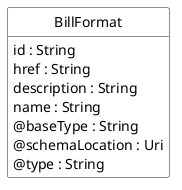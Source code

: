 @startuml
hide circle
hide methods
hide stereotype
show <<Enumeration>> stereotype
skinparam class {
   BackgroundColor<<Enumeration>> #E6F5F7
   BackgroundColor<<Ref>> #FFFFE0
   BackgroundColor<<Pivot>> #FFFFFFF
   BackgroundColor #FCF2E3
}

class BillFormat <<Pivot>> {
    id : String
    href : String
    description : String
    name : String
    @baseType : String
    @schemaLocation : Uri
    @type : String
}


'processing edges for BillFormat
@enduml